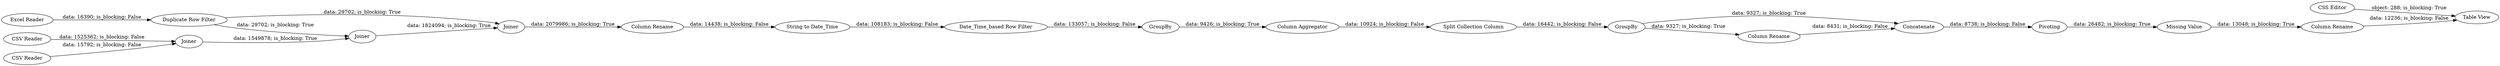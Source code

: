 digraph {
	"8015313042224188485_12" [label=Pivoting]
	"8015313042224188485_16" [label=Joiner]
	"8015313042224188485_29" [label="Column Rename"]
	"8015313042224188485_18" [label="Duplicate Row Filter"]
	"8015313042224188485_14" [label="String to Date_Time"]
	"8015313042224188485_34" [label="Split Collection Column"]
	"8015313042224188485_35" [label=GroupBy]
	"8015313042224188485_11" [label=GroupBy]
	"8015313042224188485_1" [label="CSV Reader"]
	"8015313042224188485_33" [label="Column Aggregator"]
	"8015313042224188485_22" [label="CSS Editor"]
	"8015313042224188485_37" [label=Concatenate]
	"8015313042224188485_36" [label="Column Rename"]
	"8015313042224188485_20" [label="Missing Value"]
	"8015313042224188485_17" [label=Joiner]
	"8015313042224188485_2" [label="CSV Reader"]
	"8015313042224188485_3" [label="Excel Reader"]
	"8015313042224188485_21" [label="Table View"]
	"8015313042224188485_38" [label="Column Rename"]
	"8015313042224188485_15" [label="Date_Time_based Row Filter"]
	"8015313042224188485_4" [label=Joiner]
	"8015313042224188485_18" -> "8015313042224188485_17" [label="data: 29702; is_blocking: True"]
	"8015313042224188485_17" -> "8015313042224188485_29" [label="data: 2079986; is_blocking: True"]
	"8015313042224188485_4" -> "8015313042224188485_16" [label="data: 1549878; is_blocking: True"]
	"8015313042224188485_35" -> "8015313042224188485_36" [label="data: 9327; is_blocking: True"]
	"8015313042224188485_2" -> "8015313042224188485_4" [label="data: 15792; is_blocking: False"]
	"8015313042224188485_35" -> "8015313042224188485_37" [label="data: 9327; is_blocking: True"]
	"8015313042224188485_36" -> "8015313042224188485_37" [label="data: 8431; is_blocking: False"]
	"8015313042224188485_29" -> "8015313042224188485_14" [label="data: 14438; is_blocking: False"]
	"8015313042224188485_11" -> "8015313042224188485_33" [label="data: 9426; is_blocking: True"]
	"8015313042224188485_37" -> "8015313042224188485_12" [label="data: 8738; is_blocking: False"]
	"8015313042224188485_34" -> "8015313042224188485_35" [label="data: 16442; is_blocking: False"]
	"8015313042224188485_3" -> "8015313042224188485_18" [label="data: 16390; is_blocking: False"]
	"8015313042224188485_38" -> "8015313042224188485_21" [label="data: 12236; is_blocking: False"]
	"8015313042224188485_15" -> "8015313042224188485_11" [label="data: 133057; is_blocking: False"]
	"8015313042224188485_22" -> "8015313042224188485_21" [label="object: 288; is_blocking: True"]
	"8015313042224188485_33" -> "8015313042224188485_34" [label="data: 10924; is_blocking: False"]
	"8015313042224188485_18" -> "8015313042224188485_16" [label="data: 29702; is_blocking: True"]
	"8015313042224188485_12" -> "8015313042224188485_20" [label="data: 26482; is_blocking: True"]
	"8015313042224188485_14" -> "8015313042224188485_15" [label="data: 108183; is_blocking: False"]
	"8015313042224188485_16" -> "8015313042224188485_17" [label="data: 1824094; is_blocking: True"]
	"8015313042224188485_20" -> "8015313042224188485_38" [label="data: 13048; is_blocking: True"]
	"8015313042224188485_1" -> "8015313042224188485_4" [label="data: 1525362; is_blocking: False"]
	rankdir=LR
}

